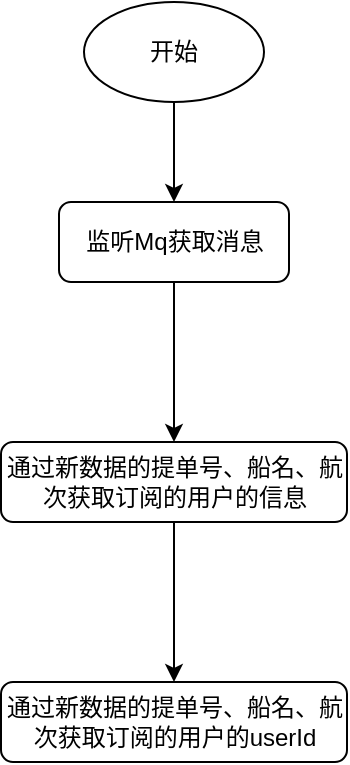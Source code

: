 <mxfile pages="1" version="11.2.8" type="github"><diagram id="JoTq1FHMgu7B_ps0DRg4" name="第 1 页"><mxGraphModel dx="1422" dy="762" grid="1" gridSize="10" guides="1" tooltips="1" connect="1" arrows="1" fold="1" page="1" pageScale="1" pageWidth="827" pageHeight="1169" math="0" shadow="0"><root><mxCell id="0"/><mxCell id="1" parent="0"/><mxCell id="2QZ06BHWNlIRoTpcjk3K-3" style="edgeStyle=orthogonalEdgeStyle;rounded=0;orthogonalLoop=1;jettySize=auto;html=1;exitX=0.5;exitY=1;exitDx=0;exitDy=0;entryX=0.5;entryY=0;entryDx=0;entryDy=0;" edge="1" parent="1" source="2QZ06BHWNlIRoTpcjk3K-1" target="2QZ06BHWNlIRoTpcjk3K-2"><mxGeometry relative="1" as="geometry"/></mxCell><mxCell id="2QZ06BHWNlIRoTpcjk3K-1" value="开始" style="ellipse;whiteSpace=wrap;html=1;" vertex="1" parent="1"><mxGeometry x="330" y="50" width="90" height="50" as="geometry"/></mxCell><mxCell id="2QZ06BHWNlIRoTpcjk3K-5" value="" style="edgeStyle=orthogonalEdgeStyle;rounded=0;orthogonalLoop=1;jettySize=auto;html=1;" edge="1" parent="1" source="2QZ06BHWNlIRoTpcjk3K-2" target="2QZ06BHWNlIRoTpcjk3K-4"><mxGeometry relative="1" as="geometry"/></mxCell><mxCell id="2QZ06BHWNlIRoTpcjk3K-2" value="监听Mq获取消息" style="rounded=1;whiteSpace=wrap;html=1;" vertex="1" parent="1"><mxGeometry x="317.5" y="150" width="115" height="40" as="geometry"/></mxCell><mxCell id="2QZ06BHWNlIRoTpcjk3K-7" value="" style="edgeStyle=orthogonalEdgeStyle;rounded=0;orthogonalLoop=1;jettySize=auto;html=1;" edge="1" parent="1" source="2QZ06BHWNlIRoTpcjk3K-4" target="2QZ06BHWNlIRoTpcjk3K-6"><mxGeometry relative="1" as="geometry"/></mxCell><mxCell id="2QZ06BHWNlIRoTpcjk3K-4" value="通过新数据的提单号、船名、航次获取订阅的用户的信息" style="rounded=1;whiteSpace=wrap;html=1;" vertex="1" parent="1"><mxGeometry x="288.5" y="270" width="173" height="40" as="geometry"/></mxCell><mxCell id="2QZ06BHWNlIRoTpcjk3K-6" value="通过新数据的提单号、船名、航次获取订阅的用户的userId" style="rounded=1;whiteSpace=wrap;html=1;" vertex="1" parent="1"><mxGeometry x="288.5" y="390" width="173" height="40" as="geometry"/></mxCell></root></mxGraphModel></diagram></mxfile>